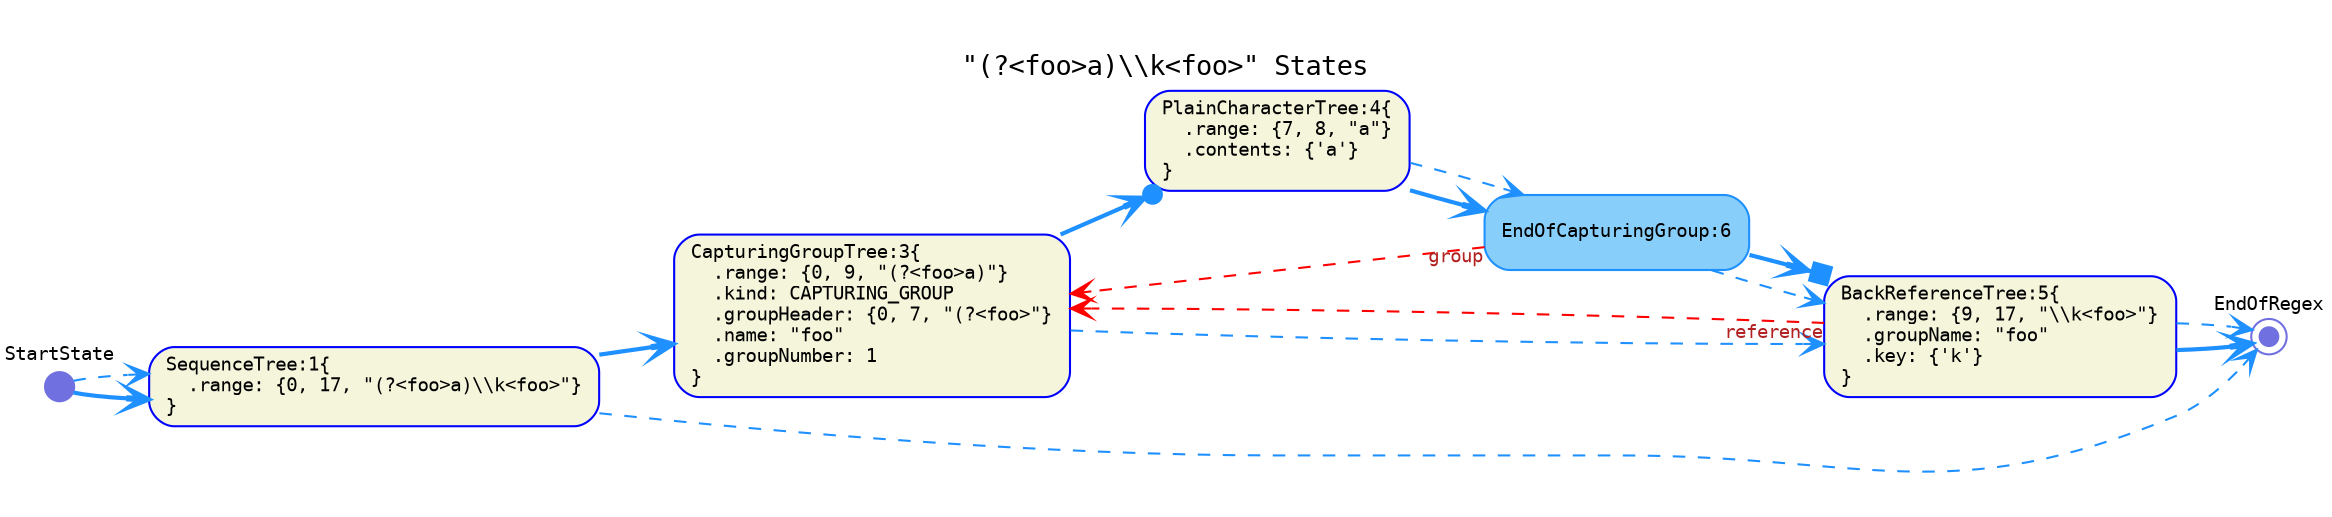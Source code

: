 digraph G {
  rankdir=LR;
  graph [fontname="Monospace", fontsize="13", pad="0.3"]
  labelloc="t";
  label="\"(?<foo>a)\\\\k<foo>\" States";

  // tree-and-state nodes
  node [fontname="Monospace", fontsize= "9", shape="box", style="rounded,filled", color="Blue", fillcolor="Beige", fixedsize="false", width="0.75"]
  1[ label="SequenceTree:1\{\l  .range: \{0, 17, \"(?<foo>a)\\\\k<foo>\"\}\l\}\l" ]
  3[ label="CapturingGroupTree:3\{\l  .range: \{0, 9, \"(?<foo>a)\"\}\l  .kind: CAPTURING_GROUP\l  .groupHeader: \{0, 7, \"(?<foo>\"\}\l  .name: \"foo\"\l  .groupNumber: 1\l\}\l" ]
  4[ label="PlainCharacterTree:4\{\l  .range: \{7, 8, \"a\"\}\l  .contents: \{'a'\}\l\}\l" ]
  5[ label="BackReferenceTree:5\{\l  .range: \{9, 17, \"\\\\k<foo>\"\}\l  .groupName: \"foo\"\l  .key: \{'k'\}\l\}\l" ]

  // start nodes
  node [fontname="Monospace", fontsize= "9", shape="circle", style="rounded,filled", color="#7070E0", fillcolor="#7070E0", fixedsize="true", width="0.20"]
  StartState[ label="StartState\l\l\l\l" ]

  // end nodes
  node [fontname="Monospace", fontsize= "9", shape="doublecircle", style="rounded,filled", color="#7070E0", fillcolor="#7070E0", fixedsize="true", width="0.12"]
  EndOfRegex[ label="EndOfRegex\l\l\l\l" ]

  // state nodes
  node [fontname="Monospace", fontsize= "9", shape="box", style="rounded,filled", color="DodgerBlue", fillcolor="LightSkyBlue", fixedsize="false", width="0.75"]
  6[ label="EndOfCapturingGroup:6\l" ]

  // epsilon-successor edges
  edge [fontname="Monospace", fontsize="9", style="bold", color="DodgerBlue", fontcolor="MediumBlue", arrowhead="vee", arrowtail="none", dir="both"]
  StartState -> 1 [ label="",  taillabel="" ]
  1 -> 3 [ label="",  taillabel="" ]
  4 -> 6 [ label="",  taillabel="" ]
  5 -> EndOfRegex [ label="",  taillabel="" ]

  // continuation edges
  edge [fontname="Monospace", fontsize="9", style="dashed", color="DodgerBlue", fontcolor="MediumBlue", arrowhead="vee", arrowtail="none", dir="both"]
  StartState -> 1 [ label="",  taillabel="" ]
  1 -> EndOfRegex [ label="",  taillabel="" ]
  3 -> 5 [ label="",  taillabel="" ]
  4 -> 6 [ label="",  taillabel="" ]
  5 -> EndOfRegex [ label="",  taillabel="" ]
  6 -> 5 [ label="",  taillabel="" ]

  // character-successor edges
  edge [fontname="Monospace", fontsize="9", style="bold", color="DodgerBlue", fontcolor="MediumBlue", arrowhead="dotvee", arrowtail="none", dir="both"]
  3 -> 4 [ label="",  taillabel="" ]

  // reference edges
  edge [fontname="Monospace", fontsize="9", style="dashed", color="Red", fontcolor="Firebrick", arrowhead="vee", arrowtail="none", dir="both"]
  5 -> 3 [ label="",  taillabel="reference" ]
  6 -> 3 [ label="",  taillabel="group" ]

  // backreference-successor edges
  edge [fontname="Monospace", fontsize="9", style="bold", color="DodgerBlue", fontcolor="MediumBlue", arrowhead="boxvee", arrowtail="none", dir="both"]
  6 -> 5 [ label="",  taillabel="" ]
}
